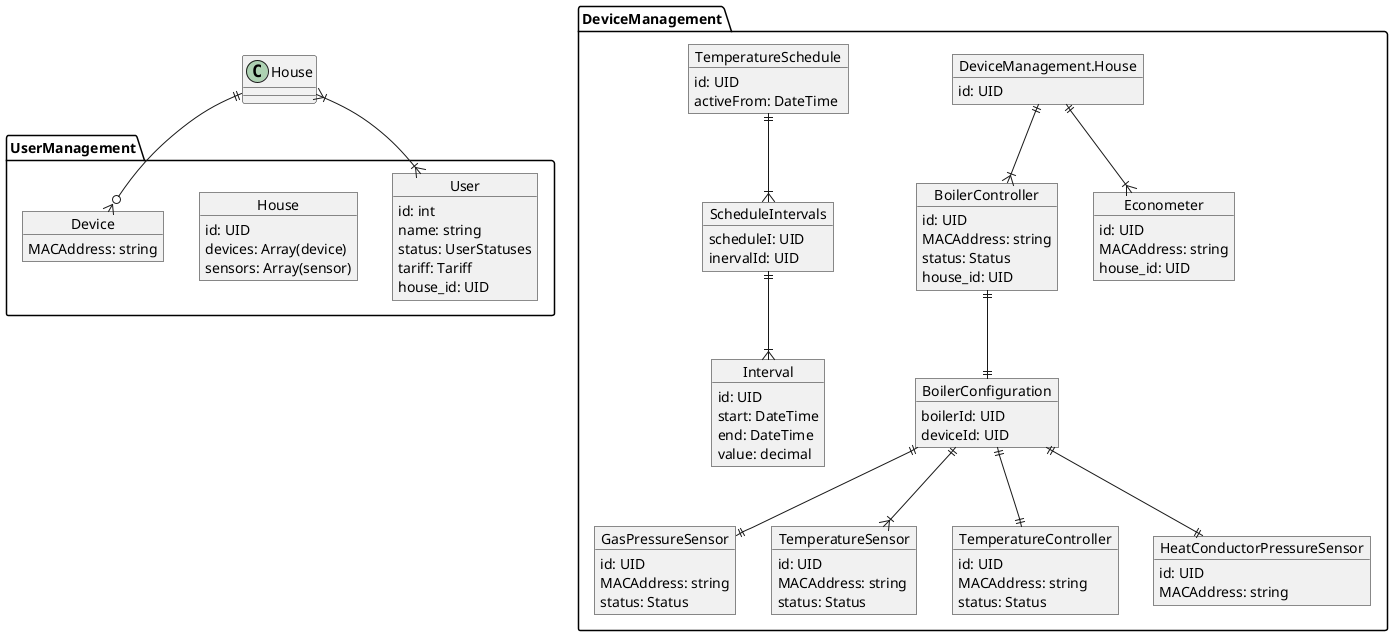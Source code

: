 @startuml

package UserManagement{
	
	object User{
		id: int
		name: string
		status: UserStatuses
		tariff: Tariff
		house_id: UID
	}

	object House {
		id: UID
		devices: Array(device)
		sensors: Array(sensor)
	}

	object Device {
		MACAddress: string
	}
}


package DeviceManagement{

	object DeviceManagement.House {
		id: UID
	}

	object BoilerController{

		id: UID
		MACAddress: string
		status: Status
		house_id: UID 
	}

	object BoilerConfiguration{
		boilerId: UID
		deviceId: UID
	}

	object GasPressureSensor{

		id: UID
		MACAddress: string
		status: Status
	}

	object TemperatureSensor{

		id: UID
		MACAddress: string
		status: Status
	}

	object TemperatureController{

		id: UID
		MACAddress: string
		status: Status
	}


	object Econometer{
		id: UID
		MACAddress: string
		house_id: UID
	}

	object HeatConductorPressureSensor{

		id: UID
		MACAddress: string
	}

	object Interval{
		id: UID
		start: DateTime
		end: DateTime
		value: decimal
	}

	object TemperatureSchedule{
		id: UID
		activeFrom: DateTime
	}

	object ScheduleIntervals{
		scheduleI: UID
		inervalId: UID
	}
}


' =====================================
' Relations
' =====================================
House ||--o{ Device
House }|--|{ User

BoilerController ||--|| BoilerConfiguration
BoilerConfiguration ||--|| GasPressureSensor
BoilerConfiguration ||--|{ TemperatureSensor
BoilerConfiguration ||--|| TemperatureController
BoilerConfiguration ||--|| HeatConductorPressureSensor

DeviceManagement.House ||--|{ BoilerController
DeviceManagement.House ||--|{ Econometer


TemperatureSchedule ||--|{ ScheduleIntervals
ScheduleIntervals ||--|{ Interval

@enduml